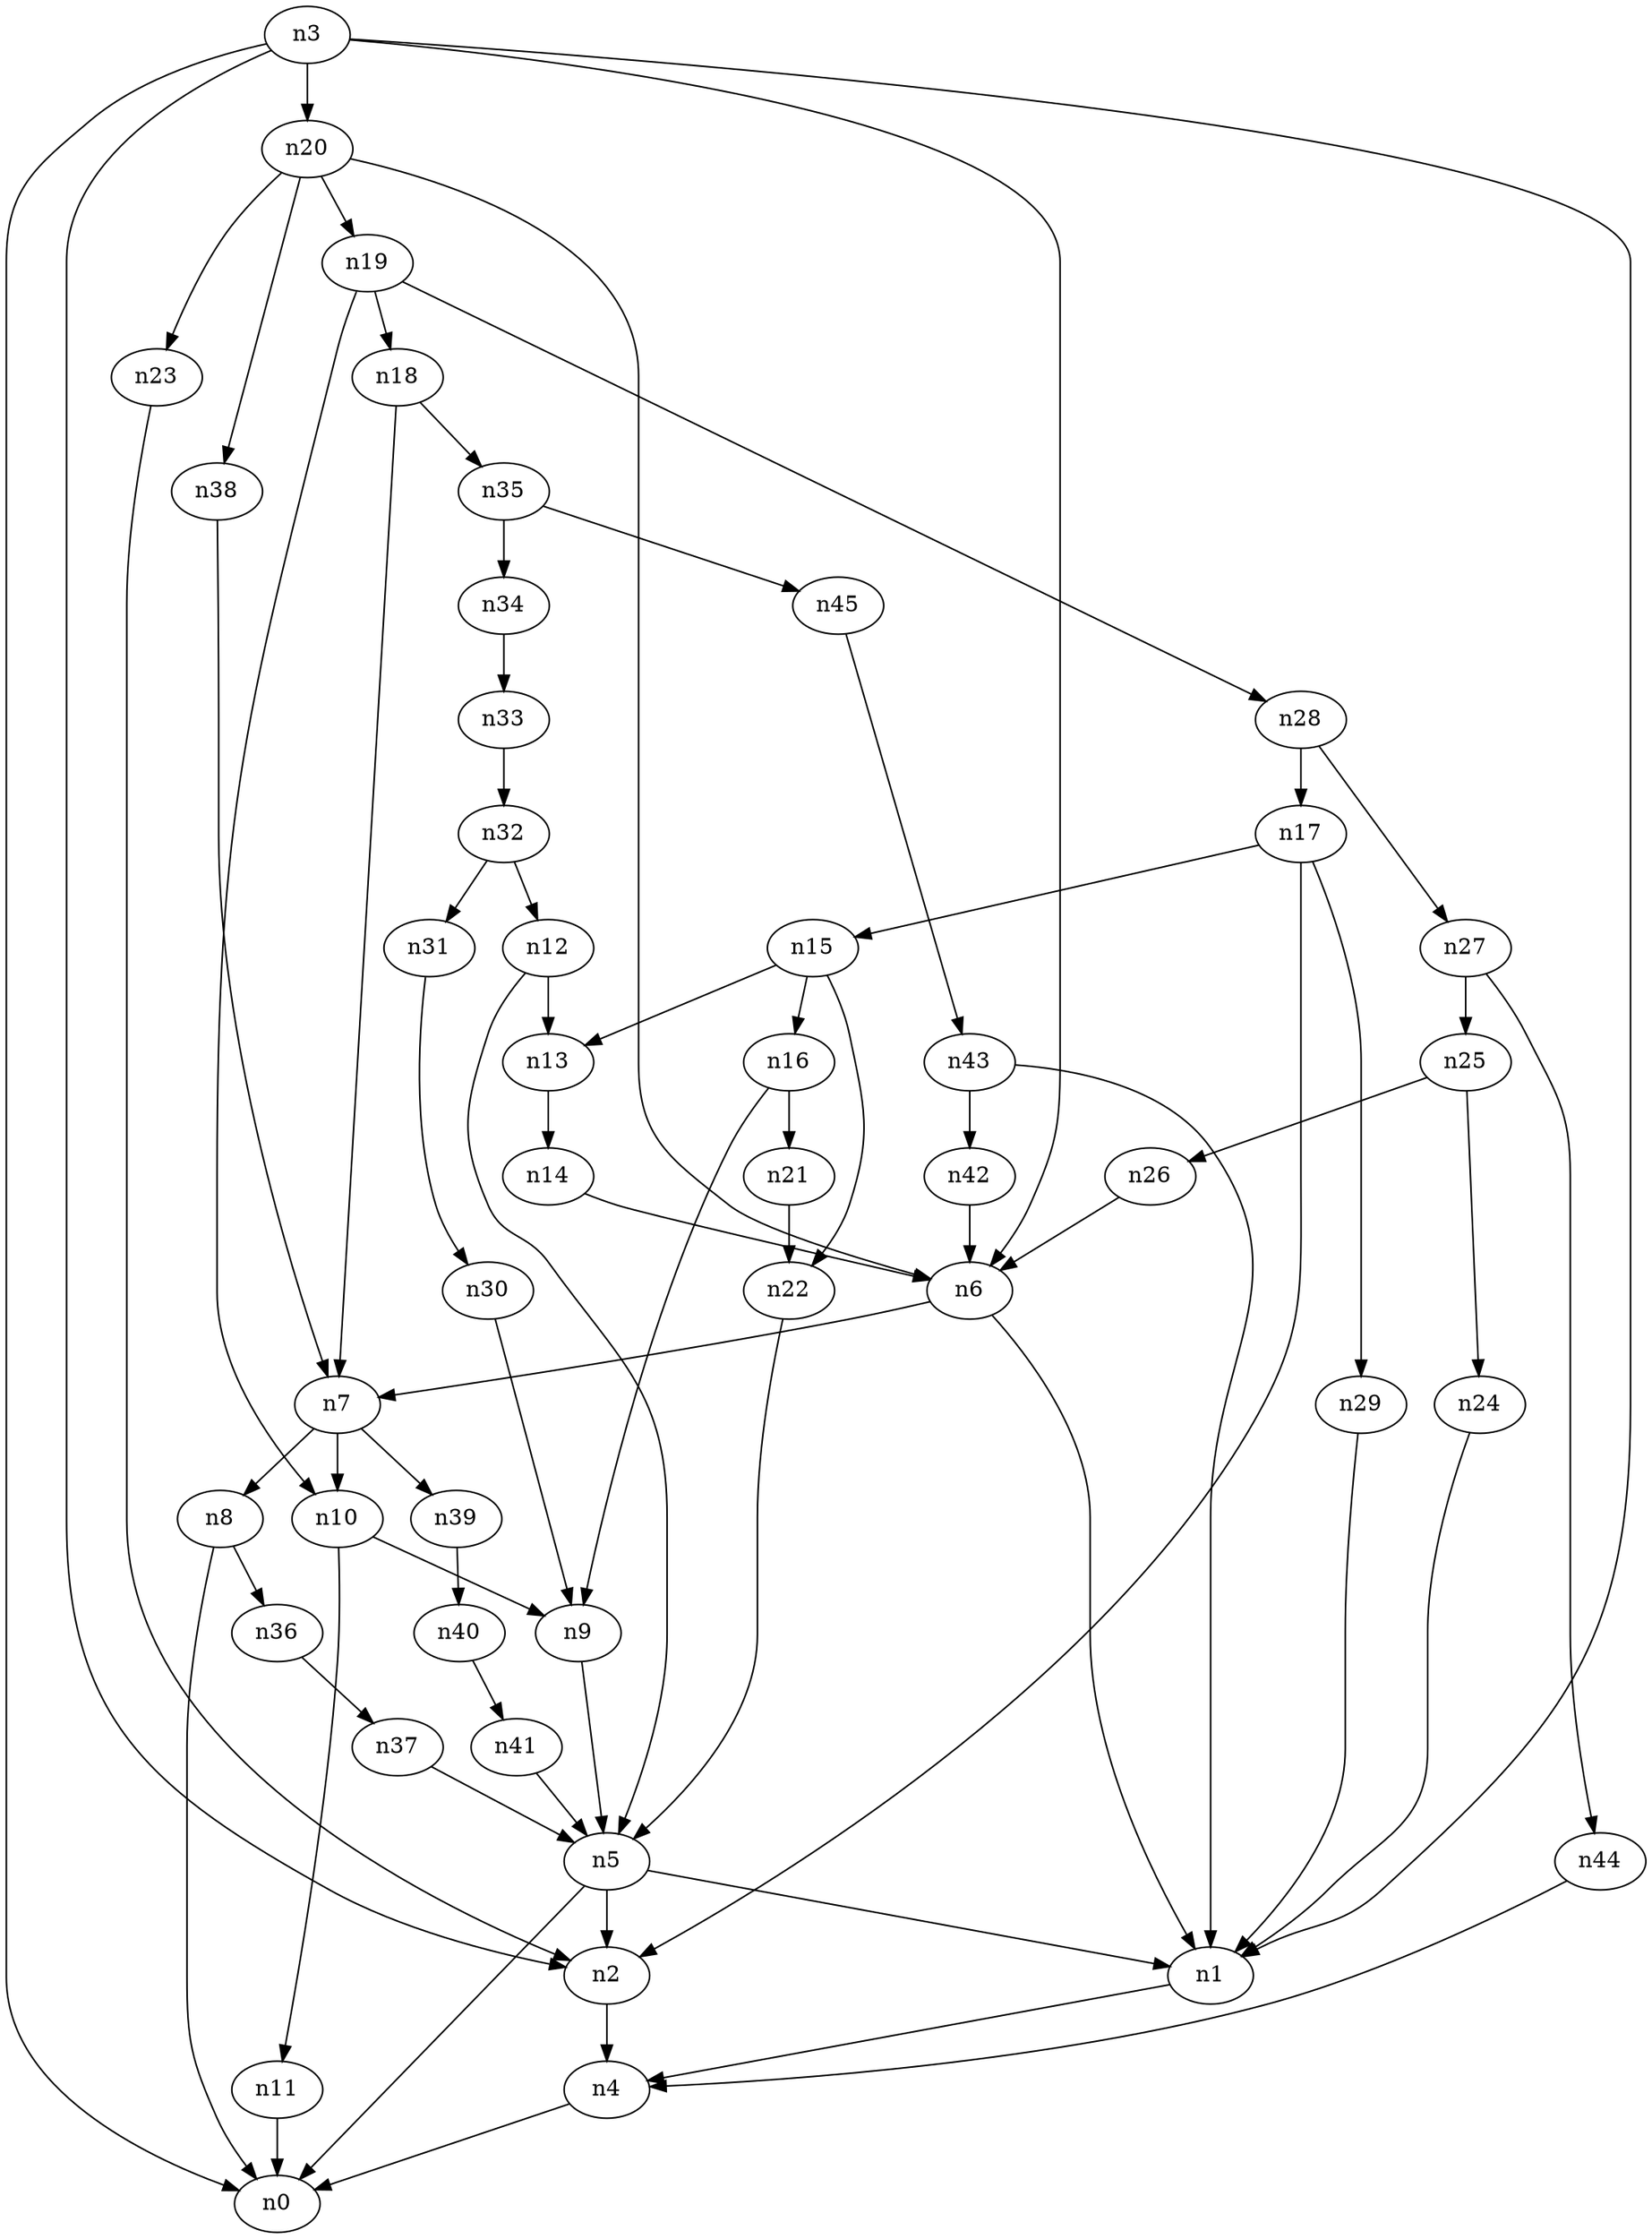 digraph G {
	n1 -> n4	 [_graphml_id=e4];
	n2 -> n4	 [_graphml_id=e7];
	n3 -> n0	 [_graphml_id=e0];
	n3 -> n1	 [_graphml_id=e3];
	n3 -> n2	 [_graphml_id=e6];
	n3 -> n6	 [_graphml_id=e18];
	n3 -> n20	 [_graphml_id=e61];
	n4 -> n0	 [_graphml_id=e1];
	n5 -> n0	 [_graphml_id=e2];
	n5 -> n1	 [_graphml_id=e5];
	n5 -> n2	 [_graphml_id=e8];
	n6 -> n1	 [_graphml_id=e9];
	n6 -> n7	 [_graphml_id=e10];
	n7 -> n8	 [_graphml_id=e11];
	n7 -> n10	 [_graphml_id=e15];
	n7 -> n39	 [_graphml_id=e62];
	n8 -> n0	 [_graphml_id=e12];
	n8 -> n36	 [_graphml_id=e56];
	n9 -> n5	 [_graphml_id=e13];
	n10 -> n9	 [_graphml_id=e14];
	n10 -> n11	 [_graphml_id=e17];
	n11 -> n0	 [_graphml_id=e16];
	n12 -> n5	 [_graphml_id=e19];
	n12 -> n13	 [_graphml_id=e20];
	n13 -> n14	 [_graphml_id=e21];
	n14 -> n6	 [_graphml_id=e22];
	n15 -> n13	 [_graphml_id=e23];
	n15 -> n16	 [_graphml_id=e24];
	n15 -> n22	 [_graphml_id=e34];
	n16 -> n9	 [_graphml_id=e25];
	n16 -> n21	 [_graphml_id=e32];
	n17 -> n2	 [_graphml_id=e27];
	n17 -> n15	 [_graphml_id=e26];
	n17 -> n29	 [_graphml_id=e45];
	n18 -> n7	 [_graphml_id=e28];
	n18 -> n35	 [_graphml_id=e55];
	n19 -> n10	 [_graphml_id=e37];
	n19 -> n18	 [_graphml_id=e29];
	n19 -> n28	 [_graphml_id=e71];
	n20 -> n6	 [_graphml_id=e31];
	n20 -> n19	 [_graphml_id=e30];
	n20 -> n23	 [_graphml_id=e35];
	n20 -> n38	 [_graphml_id=e60];
	n21 -> n22	 [_graphml_id=e33];
	n22 -> n5	 [_graphml_id=e47];
	n23 -> n2	 [_graphml_id=e36];
	n24 -> n1	 [_graphml_id=e38];
	n25 -> n24	 [_graphml_id=e39];
	n25 -> n26	 [_graphml_id=e40];
	n26 -> n6	 [_graphml_id=e41];
	n27 -> n25	 [_graphml_id=e42];
	n27 -> n44	 [_graphml_id=e69];
	n28 -> n17	 [_graphml_id=e44];
	n28 -> n27	 [_graphml_id=e43];
	n29 -> n1	 [_graphml_id=e46];
	n30 -> n9	 [_graphml_id=e48];
	n31 -> n30	 [_graphml_id=e49];
	n32 -> n12	 [_graphml_id=e51];
	n32 -> n31	 [_graphml_id=e50];
	n33 -> n32	 [_graphml_id=e52];
	n34 -> n33	 [_graphml_id=e53];
	n35 -> n34	 [_graphml_id=e54];
	n35 -> n45	 [_graphml_id=e73];
	n36 -> n37	 [_graphml_id=e57];
	n37 -> n5	 [_graphml_id=e58];
	n38 -> n7	 [_graphml_id=e59];
	n39 -> n40	 [_graphml_id=e63];
	n40 -> n41	 [_graphml_id=e64];
	n41 -> n5	 [_graphml_id=e65];
	n42 -> n6	 [_graphml_id=e66];
	n43 -> n1	 [_graphml_id=e68];
	n43 -> n42	 [_graphml_id=e67];
	n44 -> n4	 [_graphml_id=e70];
	n45 -> n43	 [_graphml_id=e72];
}
